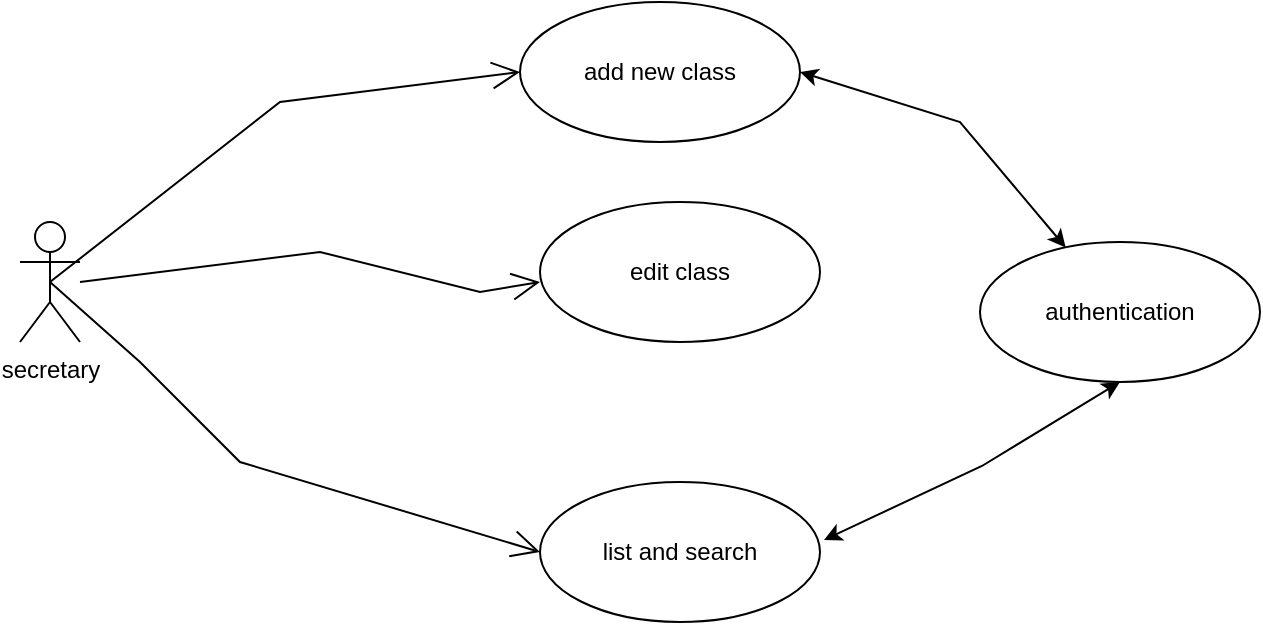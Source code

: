 <mxfile version="24.0.7" type="github" pages="2">
  <diagram name="Page-1" id="PVpVWnrb7OfxVeaUVZbv">
    <mxGraphModel dx="808" dy="454" grid="1" gridSize="10" guides="1" tooltips="1" connect="1" arrows="1" fold="1" page="1" pageScale="1" pageWidth="1100" pageHeight="850" math="0" shadow="0">
      <root>
        <mxCell id="0" />
        <mxCell id="1" parent="0" />
        <mxCell id="xHafQDAboFbrmeWprMl6-1" value="secretary" style="shape=umlActor;verticalLabelPosition=bottom;verticalAlign=top;html=1;" vertex="1" parent="1">
          <mxGeometry x="90" y="270" width="30" height="60" as="geometry" />
        </mxCell>
        <mxCell id="xHafQDAboFbrmeWprMl6-6" value="add new class" style="ellipse;whiteSpace=wrap;html=1;" vertex="1" parent="1">
          <mxGeometry x="340" y="160" width="140" height="70" as="geometry" />
        </mxCell>
        <mxCell id="xHafQDAboFbrmeWprMl6-8" value="edit class" style="ellipse;whiteSpace=wrap;html=1;" vertex="1" parent="1">
          <mxGeometry x="350" y="260" width="140" height="70" as="geometry" />
        </mxCell>
        <mxCell id="xHafQDAboFbrmeWprMl6-9" value="list and search" style="ellipse;whiteSpace=wrap;html=1;" vertex="1" parent="1">
          <mxGeometry x="350" y="400" width="140" height="70" as="geometry" />
        </mxCell>
        <mxCell id="xHafQDAboFbrmeWprMl6-11" value="" style="endArrow=open;endFill=1;endSize=12;html=1;rounded=0;entryX=0;entryY=0.5;entryDx=0;entryDy=0;exitX=0.5;exitY=0.5;exitDx=0;exitDy=0;exitPerimeter=0;" edge="1" parent="1" source="xHafQDAboFbrmeWprMl6-1" target="xHafQDAboFbrmeWprMl6-6">
          <mxGeometry width="160" relative="1" as="geometry">
            <mxPoint x="110" y="299.5" as="sourcePoint" />
            <mxPoint x="270" y="299.5" as="targetPoint" />
            <Array as="points">
              <mxPoint x="220" y="210" />
            </Array>
          </mxGeometry>
        </mxCell>
        <mxCell id="xHafQDAboFbrmeWprMl6-13" value="" style="endArrow=open;endFill=1;endSize=12;html=1;rounded=0;entryX=0;entryY=0.5;entryDx=0;entryDy=0;exitX=0.5;exitY=0.5;exitDx=0;exitDy=0;exitPerimeter=0;" edge="1" parent="1" source="xHafQDAboFbrmeWprMl6-1" target="xHafQDAboFbrmeWprMl6-9">
          <mxGeometry width="160" relative="1" as="geometry">
            <mxPoint x="130" y="320" as="sourcePoint" />
            <mxPoint x="290" y="320" as="targetPoint" />
            <Array as="points">
              <mxPoint x="150" y="340" />
              <mxPoint x="200" y="390" />
            </Array>
          </mxGeometry>
        </mxCell>
        <mxCell id="xHafQDAboFbrmeWprMl6-14" value="authentication" style="ellipse;whiteSpace=wrap;html=1;" vertex="1" parent="1">
          <mxGeometry x="570" y="280" width="140" height="70" as="geometry" />
        </mxCell>
        <mxCell id="xHafQDAboFbrmeWprMl6-15" value="" style="endArrow=classic;startArrow=classic;html=1;rounded=0;entryX=1;entryY=0.5;entryDx=0;entryDy=0;" edge="1" parent="1" source="xHafQDAboFbrmeWprMl6-14" target="xHafQDAboFbrmeWprMl6-6">
          <mxGeometry width="50" height="50" relative="1" as="geometry">
            <mxPoint x="470" y="240" as="sourcePoint" />
            <mxPoint x="520" y="190" as="targetPoint" />
            <Array as="points">
              <mxPoint x="560" y="220" />
            </Array>
          </mxGeometry>
        </mxCell>
        <mxCell id="xHafQDAboFbrmeWprMl6-16" value="" style="endArrow=classic;startArrow=classic;html=1;rounded=0;entryX=1.014;entryY=0.414;entryDx=0;entryDy=0;exitX=0.714;exitY=1;exitDx=0;exitDy=0;exitPerimeter=0;entryPerimeter=0;" edge="1" parent="1" target="xHafQDAboFbrmeWprMl6-9">
          <mxGeometry width="50" height="50" relative="1" as="geometry">
            <mxPoint x="639.96" y="350" as="sourcePoint" />
            <mxPoint x="460" y="435" as="targetPoint" />
            <Array as="points">
              <mxPoint x="570.98" y="391.99" />
            </Array>
          </mxGeometry>
        </mxCell>
        <mxCell id="UE8V5CZmiJ55TaIid-W4-1" value="" style="endArrow=open;endFill=1;endSize=12;html=1;rounded=0;entryX=0;entryY=0.5;entryDx=0;entryDy=0;" edge="1" parent="1">
          <mxGeometry width="160" relative="1" as="geometry">
            <mxPoint x="120" y="300" as="sourcePoint" />
            <mxPoint x="350" y="300" as="targetPoint" />
            <Array as="points">
              <mxPoint x="240" y="285" />
              <mxPoint x="320" y="305" />
            </Array>
          </mxGeometry>
        </mxCell>
      </root>
    </mxGraphModel>
  </diagram>
  <diagram id="EVSd_o98dj5fEHspu7c7" name="Page-2">
    <mxGraphModel dx="808" dy="454" grid="1" gridSize="10" guides="1" tooltips="1" connect="1" arrows="1" fold="1" page="1" pageScale="1" pageWidth="850" pageHeight="1100" math="0" shadow="0">
      <root>
        <mxCell id="0" />
        <mxCell id="1" parent="0" />
        <mxCell id="r9Iak4nXetqMGGFo57f--1" value="Class" style="swimlane;fontStyle=0;childLayout=stackLayout;horizontal=1;startSize=26;fillColor=none;horizontalStack=0;resizeParent=1;resizeParentMax=0;resizeLast=0;collapsible=1;marginBottom=0;whiteSpace=wrap;html=1;" vertex="1" parent="1">
          <mxGeometry x="330" y="290" width="150" height="110" as="geometry" />
        </mxCell>
        <mxCell id="r9Iak4nXetqMGGFo57f--2" value="+ id: int" style="text;strokeColor=none;fillColor=none;align=left;verticalAlign=top;spacingLeft=4;spacingRight=4;overflow=hidden;rotatable=0;points=[[0,0.5],[1,0.5]];portConstraint=eastwest;whiteSpace=wrap;html=1;" vertex="1" parent="r9Iak4nXetqMGGFo57f--1">
          <mxGeometry y="26" width="150" height="26" as="geometry" />
        </mxCell>
        <mxCell id="r9Iak4nXetqMGGFo57f--3" value="+ name : text" style="text;strokeColor=none;fillColor=none;align=left;verticalAlign=top;spacingLeft=4;spacingRight=4;overflow=hidden;rotatable=0;points=[[0,0.5],[1,0.5]];portConstraint=eastwest;whiteSpace=wrap;html=1;" vertex="1" parent="r9Iak4nXetqMGGFo57f--1">
          <mxGeometry y="52" width="150" height="26" as="geometry" />
        </mxCell>
        <mxCell id="r9Iak4nXetqMGGFo57f--4" value="+ field: type" style="text;strokeColor=none;fillColor=none;align=left;verticalAlign=top;spacingLeft=4;spacingRight=4;overflow=hidden;rotatable=0;points=[[0,0.5],[1,0.5]];portConstraint=eastwest;whiteSpace=wrap;html=1;" vertex="1" parent="r9Iak4nXetqMGGFo57f--1">
          <mxGeometry y="78" width="150" height="32" as="geometry" />
        </mxCell>
      </root>
    </mxGraphModel>
  </diagram>
</mxfile>
